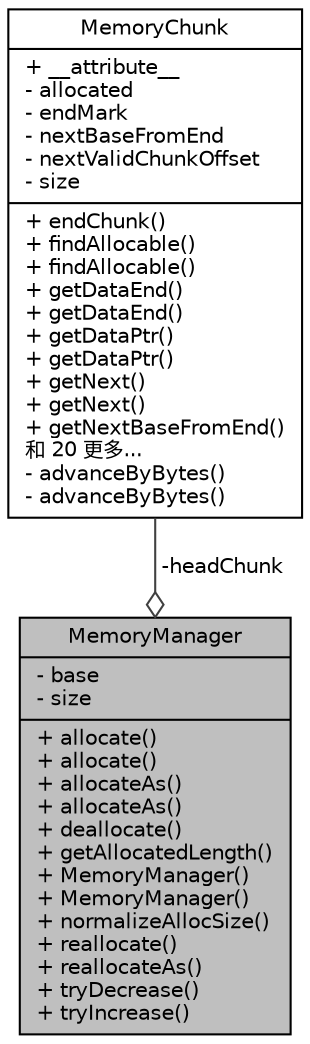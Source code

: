 digraph "MemoryManager"
{
  edge [fontname="Helvetica",fontsize="10",labelfontname="Helvetica",labelfontsize="10"];
  node [fontname="Helvetica",fontsize="10",shape=record];
  Node669 [label="{MemoryManager\n|- base\l- size\l|+ allocate()\l+ allocate()\l+ allocateAs()\l+ allocateAs()\l+ deallocate()\l+ getAllocatedLength()\l+ MemoryManager()\l+ MemoryManager()\l+ normalizeAllocSize()\l+ reallocate()\l+ reallocateAs()\l+ tryDecrease()\l+ tryIncrease()\l}",height=0.2,width=0.4,color="black", fillcolor="grey75", style="filled", fontcolor="black"];
  Node670 -> Node669 [color="grey25",fontsize="10",style="solid",label=" -headChunk" ,arrowhead="odiamond",fontname="Helvetica"];
  Node670 [label="{MemoryChunk\n|+ __attribute__\l- allocated\l- endMark\l- nextBaseFromEnd\l- nextValidChunkOffset\l- size\l|+ endChunk()\l+ findAllocable()\l+ findAllocable()\l+ getDataEnd()\l+ getDataEnd()\l+ getDataPtr()\l+ getDataPtr()\l+ getNext()\l+ getNext()\l+ getNextBaseFromEnd()\l和 20 更多...\l- advanceByBytes()\l- advanceByBytes()\l}",height=0.2,width=0.4,color="black", fillcolor="white", style="filled",URL="$d4/d1d/class_memory_chunk.html"];
}
